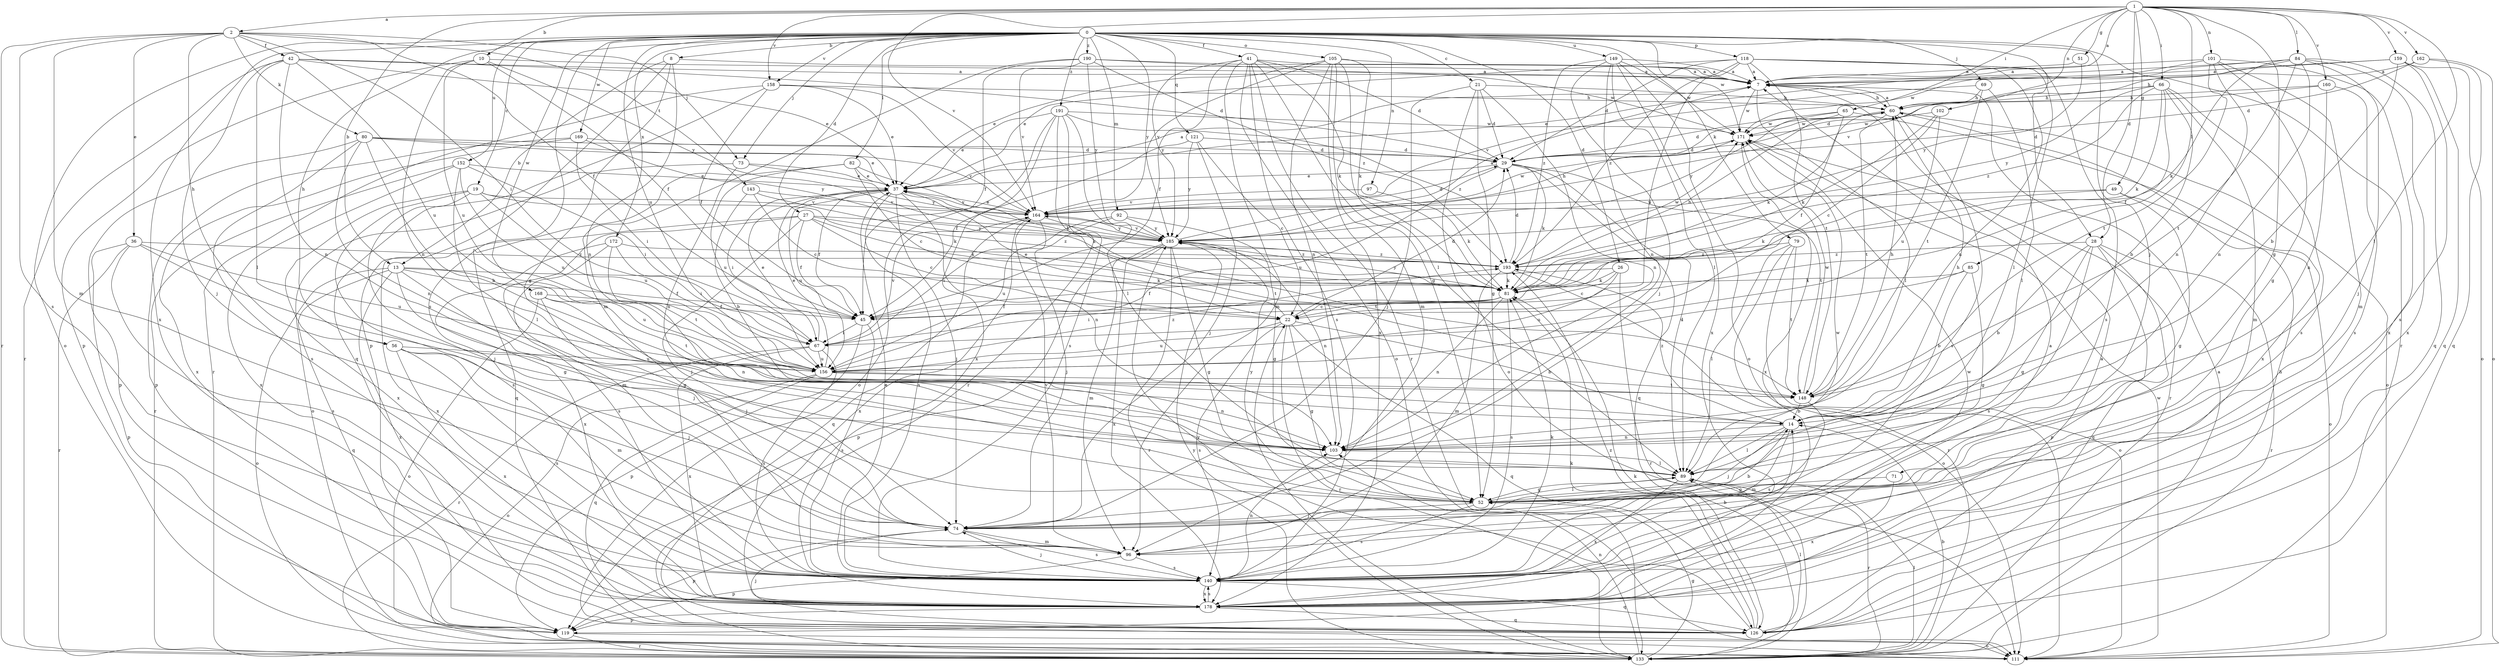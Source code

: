 strict digraph  {
0;
1;
2;
7;
8;
10;
13;
14;
19;
21;
22;
26;
27;
28;
29;
36;
37;
41;
42;
45;
49;
51;
52;
56;
60;
65;
66;
67;
69;
71;
73;
74;
79;
80;
81;
82;
84;
85;
89;
92;
96;
97;
101;
102;
103;
105;
111;
118;
119;
121;
126;
133;
140;
143;
148;
149;
152;
156;
158;
159;
160;
162;
164;
168;
169;
171;
172;
178;
185;
190;
191;
193;
0 -> 8  [label=b];
0 -> 19  [label=c];
0 -> 21  [label=c];
0 -> 26  [label=d];
0 -> 27  [label=d];
0 -> 28  [label=d];
0 -> 41  [label=f];
0 -> 56  [label=h];
0 -> 69  [label=j];
0 -> 71  [label=j];
0 -> 73  [label=j];
0 -> 79  [label=k];
0 -> 82  [label=l];
0 -> 92  [label=m];
0 -> 97  [label=n];
0 -> 105  [label=o];
0 -> 111  [label=o];
0 -> 118  [label=p];
0 -> 121  [label=q];
0 -> 133  [label=r];
0 -> 140  [label=s];
0 -> 149  [label=u];
0 -> 152  [label=u];
0 -> 156  [label=u];
0 -> 158  [label=v];
0 -> 168  [label=w];
0 -> 169  [label=w];
0 -> 171  [label=w];
0 -> 172  [label=x];
0 -> 178  [label=x];
0 -> 185  [label=y];
0 -> 190  [label=z];
0 -> 191  [label=z];
1 -> 2  [label=a];
1 -> 7  [label=a];
1 -> 10  [label=b];
1 -> 13  [label=b];
1 -> 28  [label=d];
1 -> 49  [label=g];
1 -> 51  [label=g];
1 -> 52  [label=g];
1 -> 65  [label=i];
1 -> 66  [label=i];
1 -> 84  [label=l];
1 -> 85  [label=l];
1 -> 89  [label=l];
1 -> 101  [label=n];
1 -> 102  [label=n];
1 -> 158  [label=v];
1 -> 159  [label=v];
1 -> 160  [label=v];
1 -> 162  [label=v];
1 -> 164  [label=v];
2 -> 36  [label=e];
2 -> 42  [label=f];
2 -> 45  [label=f];
2 -> 56  [label=h];
2 -> 67  [label=i];
2 -> 73  [label=j];
2 -> 80  [label=k];
2 -> 96  [label=m];
2 -> 133  [label=r];
2 -> 140  [label=s];
2 -> 143  [label=t];
7 -> 60  [label=h];
7 -> 89  [label=l];
7 -> 171  [label=w];
8 -> 7  [label=a];
8 -> 13  [label=b];
8 -> 52  [label=g];
8 -> 103  [label=n];
8 -> 119  [label=p];
10 -> 7  [label=a];
10 -> 45  [label=f];
10 -> 103  [label=n];
10 -> 119  [label=p];
10 -> 156  [label=u];
10 -> 185  [label=y];
13 -> 45  [label=f];
13 -> 52  [label=g];
13 -> 74  [label=j];
13 -> 81  [label=k];
13 -> 111  [label=o];
13 -> 126  [label=q];
13 -> 156  [label=u];
13 -> 178  [label=x];
14 -> 60  [label=h];
14 -> 74  [label=j];
14 -> 89  [label=l];
14 -> 96  [label=m];
14 -> 103  [label=n];
14 -> 193  [label=z];
19 -> 74  [label=j];
19 -> 81  [label=k];
19 -> 140  [label=s];
19 -> 156  [label=u];
19 -> 164  [label=v];
19 -> 178  [label=x];
21 -> 29  [label=d];
21 -> 52  [label=g];
21 -> 60  [label=h];
21 -> 74  [label=j];
21 -> 103  [label=n];
21 -> 111  [label=o];
22 -> 14  [label=b];
22 -> 29  [label=d];
22 -> 37  [label=e];
22 -> 52  [label=g];
22 -> 126  [label=q];
22 -> 133  [label=r];
22 -> 140  [label=s];
22 -> 156  [label=u];
26 -> 22  [label=c];
26 -> 45  [label=f];
26 -> 81  [label=k];
26 -> 133  [label=r];
26 -> 156  [label=u];
27 -> 22  [label=c];
27 -> 45  [label=f];
27 -> 74  [label=j];
27 -> 81  [label=k];
27 -> 96  [label=m];
27 -> 178  [label=x];
27 -> 185  [label=y];
27 -> 193  [label=z];
28 -> 14  [label=b];
28 -> 52  [label=g];
28 -> 119  [label=p];
28 -> 126  [label=q];
28 -> 133  [label=r];
28 -> 140  [label=s];
28 -> 193  [label=z];
29 -> 37  [label=e];
29 -> 81  [label=k];
29 -> 89  [label=l];
29 -> 126  [label=q];
29 -> 148  [label=t];
29 -> 156  [label=u];
36 -> 52  [label=g];
36 -> 119  [label=p];
36 -> 133  [label=r];
36 -> 140  [label=s];
36 -> 156  [label=u];
36 -> 193  [label=z];
37 -> 7  [label=a];
37 -> 45  [label=f];
37 -> 67  [label=i];
37 -> 74  [label=j];
37 -> 103  [label=n];
37 -> 140  [label=s];
37 -> 148  [label=t];
37 -> 156  [label=u];
37 -> 164  [label=v];
41 -> 7  [label=a];
41 -> 29  [label=d];
41 -> 45  [label=f];
41 -> 52  [label=g];
41 -> 81  [label=k];
41 -> 96  [label=m];
41 -> 111  [label=o];
41 -> 133  [label=r];
41 -> 140  [label=s];
41 -> 185  [label=y];
42 -> 7  [label=a];
42 -> 29  [label=d];
42 -> 37  [label=e];
42 -> 74  [label=j];
42 -> 89  [label=l];
42 -> 103  [label=n];
42 -> 133  [label=r];
42 -> 156  [label=u];
45 -> 67  [label=i];
45 -> 119  [label=p];
45 -> 140  [label=s];
49 -> 52  [label=g];
49 -> 81  [label=k];
49 -> 111  [label=o];
49 -> 164  [label=v];
51 -> 7  [label=a];
51 -> 185  [label=y];
52 -> 74  [label=j];
52 -> 89  [label=l];
52 -> 140  [label=s];
52 -> 185  [label=y];
56 -> 74  [label=j];
56 -> 96  [label=m];
56 -> 140  [label=s];
56 -> 156  [label=u];
56 -> 178  [label=x];
60 -> 7  [label=a];
60 -> 81  [label=k];
60 -> 111  [label=o];
60 -> 140  [label=s];
60 -> 148  [label=t];
60 -> 171  [label=w];
65 -> 29  [label=d];
65 -> 45  [label=f];
65 -> 171  [label=w];
65 -> 178  [label=x];
65 -> 185  [label=y];
66 -> 14  [label=b];
66 -> 45  [label=f];
66 -> 60  [label=h];
66 -> 81  [label=k];
66 -> 96  [label=m];
66 -> 140  [label=s];
66 -> 185  [label=y];
66 -> 193  [label=z];
67 -> 37  [label=e];
67 -> 133  [label=r];
67 -> 140  [label=s];
67 -> 156  [label=u];
67 -> 164  [label=v];
67 -> 178  [label=x];
69 -> 60  [label=h];
69 -> 89  [label=l];
69 -> 148  [label=t];
69 -> 164  [label=v];
71 -> 52  [label=g];
71 -> 178  [label=x];
73 -> 37  [label=e];
73 -> 103  [label=n];
73 -> 111  [label=o];
73 -> 185  [label=y];
74 -> 14  [label=b];
74 -> 96  [label=m];
74 -> 119  [label=p];
74 -> 140  [label=s];
74 -> 171  [label=w];
79 -> 89  [label=l];
79 -> 111  [label=o];
79 -> 133  [label=r];
79 -> 148  [label=t];
79 -> 193  [label=z];
80 -> 14  [label=b];
80 -> 29  [label=d];
80 -> 37  [label=e];
80 -> 103  [label=n];
80 -> 119  [label=p];
80 -> 140  [label=s];
80 -> 164  [label=v];
81 -> 22  [label=c];
81 -> 45  [label=f];
81 -> 60  [label=h];
81 -> 67  [label=i];
81 -> 103  [label=n];
81 -> 140  [label=s];
81 -> 185  [label=y];
82 -> 22  [label=c];
82 -> 37  [label=e];
82 -> 81  [label=k];
82 -> 126  [label=q];
82 -> 156  [label=u];
84 -> 7  [label=a];
84 -> 74  [label=j];
84 -> 81  [label=k];
84 -> 103  [label=n];
84 -> 126  [label=q];
84 -> 148  [label=t];
84 -> 164  [label=v];
84 -> 171  [label=w];
84 -> 178  [label=x];
85 -> 14  [label=b];
85 -> 52  [label=g];
85 -> 81  [label=k];
85 -> 156  [label=u];
89 -> 52  [label=g];
89 -> 133  [label=r];
89 -> 178  [label=x];
92 -> 52  [label=g];
92 -> 67  [label=i];
92 -> 156  [label=u];
92 -> 185  [label=y];
96 -> 119  [label=p];
96 -> 140  [label=s];
96 -> 164  [label=v];
97 -> 81  [label=k];
97 -> 164  [label=v];
101 -> 7  [label=a];
101 -> 37  [label=e];
101 -> 52  [label=g];
101 -> 96  [label=m];
101 -> 103  [label=n];
101 -> 148  [label=t];
101 -> 178  [label=x];
102 -> 22  [label=c];
102 -> 81  [label=k];
102 -> 156  [label=u];
102 -> 171  [label=w];
103 -> 89  [label=l];
105 -> 7  [label=a];
105 -> 37  [label=e];
105 -> 81  [label=k];
105 -> 89  [label=l];
105 -> 96  [label=m];
105 -> 103  [label=n];
105 -> 164  [label=v];
105 -> 178  [label=x];
111 -> 171  [label=w];
118 -> 7  [label=a];
118 -> 29  [label=d];
118 -> 37  [label=e];
118 -> 67  [label=i];
118 -> 89  [label=l];
118 -> 103  [label=n];
118 -> 140  [label=s];
118 -> 148  [label=t];
118 -> 193  [label=z];
119 -> 111  [label=o];
119 -> 133  [label=r];
121 -> 22  [label=c];
121 -> 29  [label=d];
121 -> 45  [label=f];
121 -> 74  [label=j];
121 -> 185  [label=y];
126 -> 7  [label=a];
126 -> 60  [label=h];
126 -> 74  [label=j];
126 -> 81  [label=k];
126 -> 89  [label=l];
126 -> 185  [label=y];
126 -> 193  [label=z];
133 -> 7  [label=a];
133 -> 14  [label=b];
133 -> 22  [label=c];
133 -> 52  [label=g];
133 -> 81  [label=k];
133 -> 89  [label=l];
133 -> 103  [label=n];
133 -> 185  [label=y];
140 -> 14  [label=b];
140 -> 37  [label=e];
140 -> 74  [label=j];
140 -> 81  [label=k];
140 -> 103  [label=n];
140 -> 126  [label=q];
140 -> 178  [label=x];
143 -> 14  [label=b];
143 -> 22  [label=c];
143 -> 81  [label=k];
143 -> 164  [label=v];
148 -> 14  [label=b];
148 -> 60  [label=h];
148 -> 140  [label=s];
148 -> 171  [label=w];
149 -> 7  [label=a];
149 -> 74  [label=j];
149 -> 89  [label=l];
149 -> 103  [label=n];
149 -> 111  [label=o];
149 -> 171  [label=w];
149 -> 178  [label=x];
149 -> 193  [label=z];
152 -> 37  [label=e];
152 -> 67  [label=i];
152 -> 89  [label=l];
152 -> 133  [label=r];
152 -> 156  [label=u];
152 -> 178  [label=x];
156 -> 37  [label=e];
156 -> 103  [label=n];
156 -> 111  [label=o];
156 -> 126  [label=q];
156 -> 148  [label=t];
156 -> 193  [label=z];
158 -> 37  [label=e];
158 -> 45  [label=f];
158 -> 60  [label=h];
158 -> 126  [label=q];
158 -> 133  [label=r];
158 -> 164  [label=v];
159 -> 7  [label=a];
159 -> 14  [label=b];
159 -> 60  [label=h];
159 -> 111  [label=o];
159 -> 126  [label=q];
159 -> 140  [label=s];
160 -> 29  [label=d];
160 -> 60  [label=h];
160 -> 103  [label=n];
160 -> 140  [label=s];
162 -> 7  [label=a];
162 -> 29  [label=d];
162 -> 111  [label=o];
162 -> 126  [label=q];
164 -> 29  [label=d];
164 -> 37  [label=e];
164 -> 74  [label=j];
164 -> 126  [label=q];
164 -> 148  [label=t];
164 -> 171  [label=w];
164 -> 178  [label=x];
164 -> 185  [label=y];
168 -> 45  [label=f];
168 -> 74  [label=j];
168 -> 103  [label=n];
168 -> 111  [label=o];
168 -> 148  [label=t];
169 -> 29  [label=d];
169 -> 67  [label=i];
169 -> 119  [label=p];
169 -> 178  [label=x];
169 -> 185  [label=y];
171 -> 29  [label=d];
171 -> 133  [label=r];
171 -> 178  [label=x];
172 -> 67  [label=i];
172 -> 140  [label=s];
172 -> 148  [label=t];
172 -> 178  [label=x];
172 -> 193  [label=z];
178 -> 7  [label=a];
178 -> 119  [label=p];
178 -> 126  [label=q];
178 -> 140  [label=s];
178 -> 171  [label=w];
185 -> 7  [label=a];
185 -> 52  [label=g];
185 -> 60  [label=h];
185 -> 96  [label=m];
185 -> 103  [label=n];
185 -> 119  [label=p];
185 -> 133  [label=r];
185 -> 164  [label=v];
185 -> 178  [label=x];
185 -> 193  [label=z];
190 -> 7  [label=a];
190 -> 45  [label=f];
190 -> 96  [label=m];
190 -> 164  [label=v];
190 -> 171  [label=w];
190 -> 185  [label=y];
190 -> 193  [label=z];
191 -> 37  [label=e];
191 -> 89  [label=l];
191 -> 111  [label=o];
191 -> 133  [label=r];
191 -> 140  [label=s];
191 -> 171  [label=w];
191 -> 178  [label=x];
191 -> 193  [label=z];
193 -> 29  [label=d];
193 -> 81  [label=k];
193 -> 96  [label=m];
193 -> 111  [label=o];
193 -> 171  [label=w];
}

